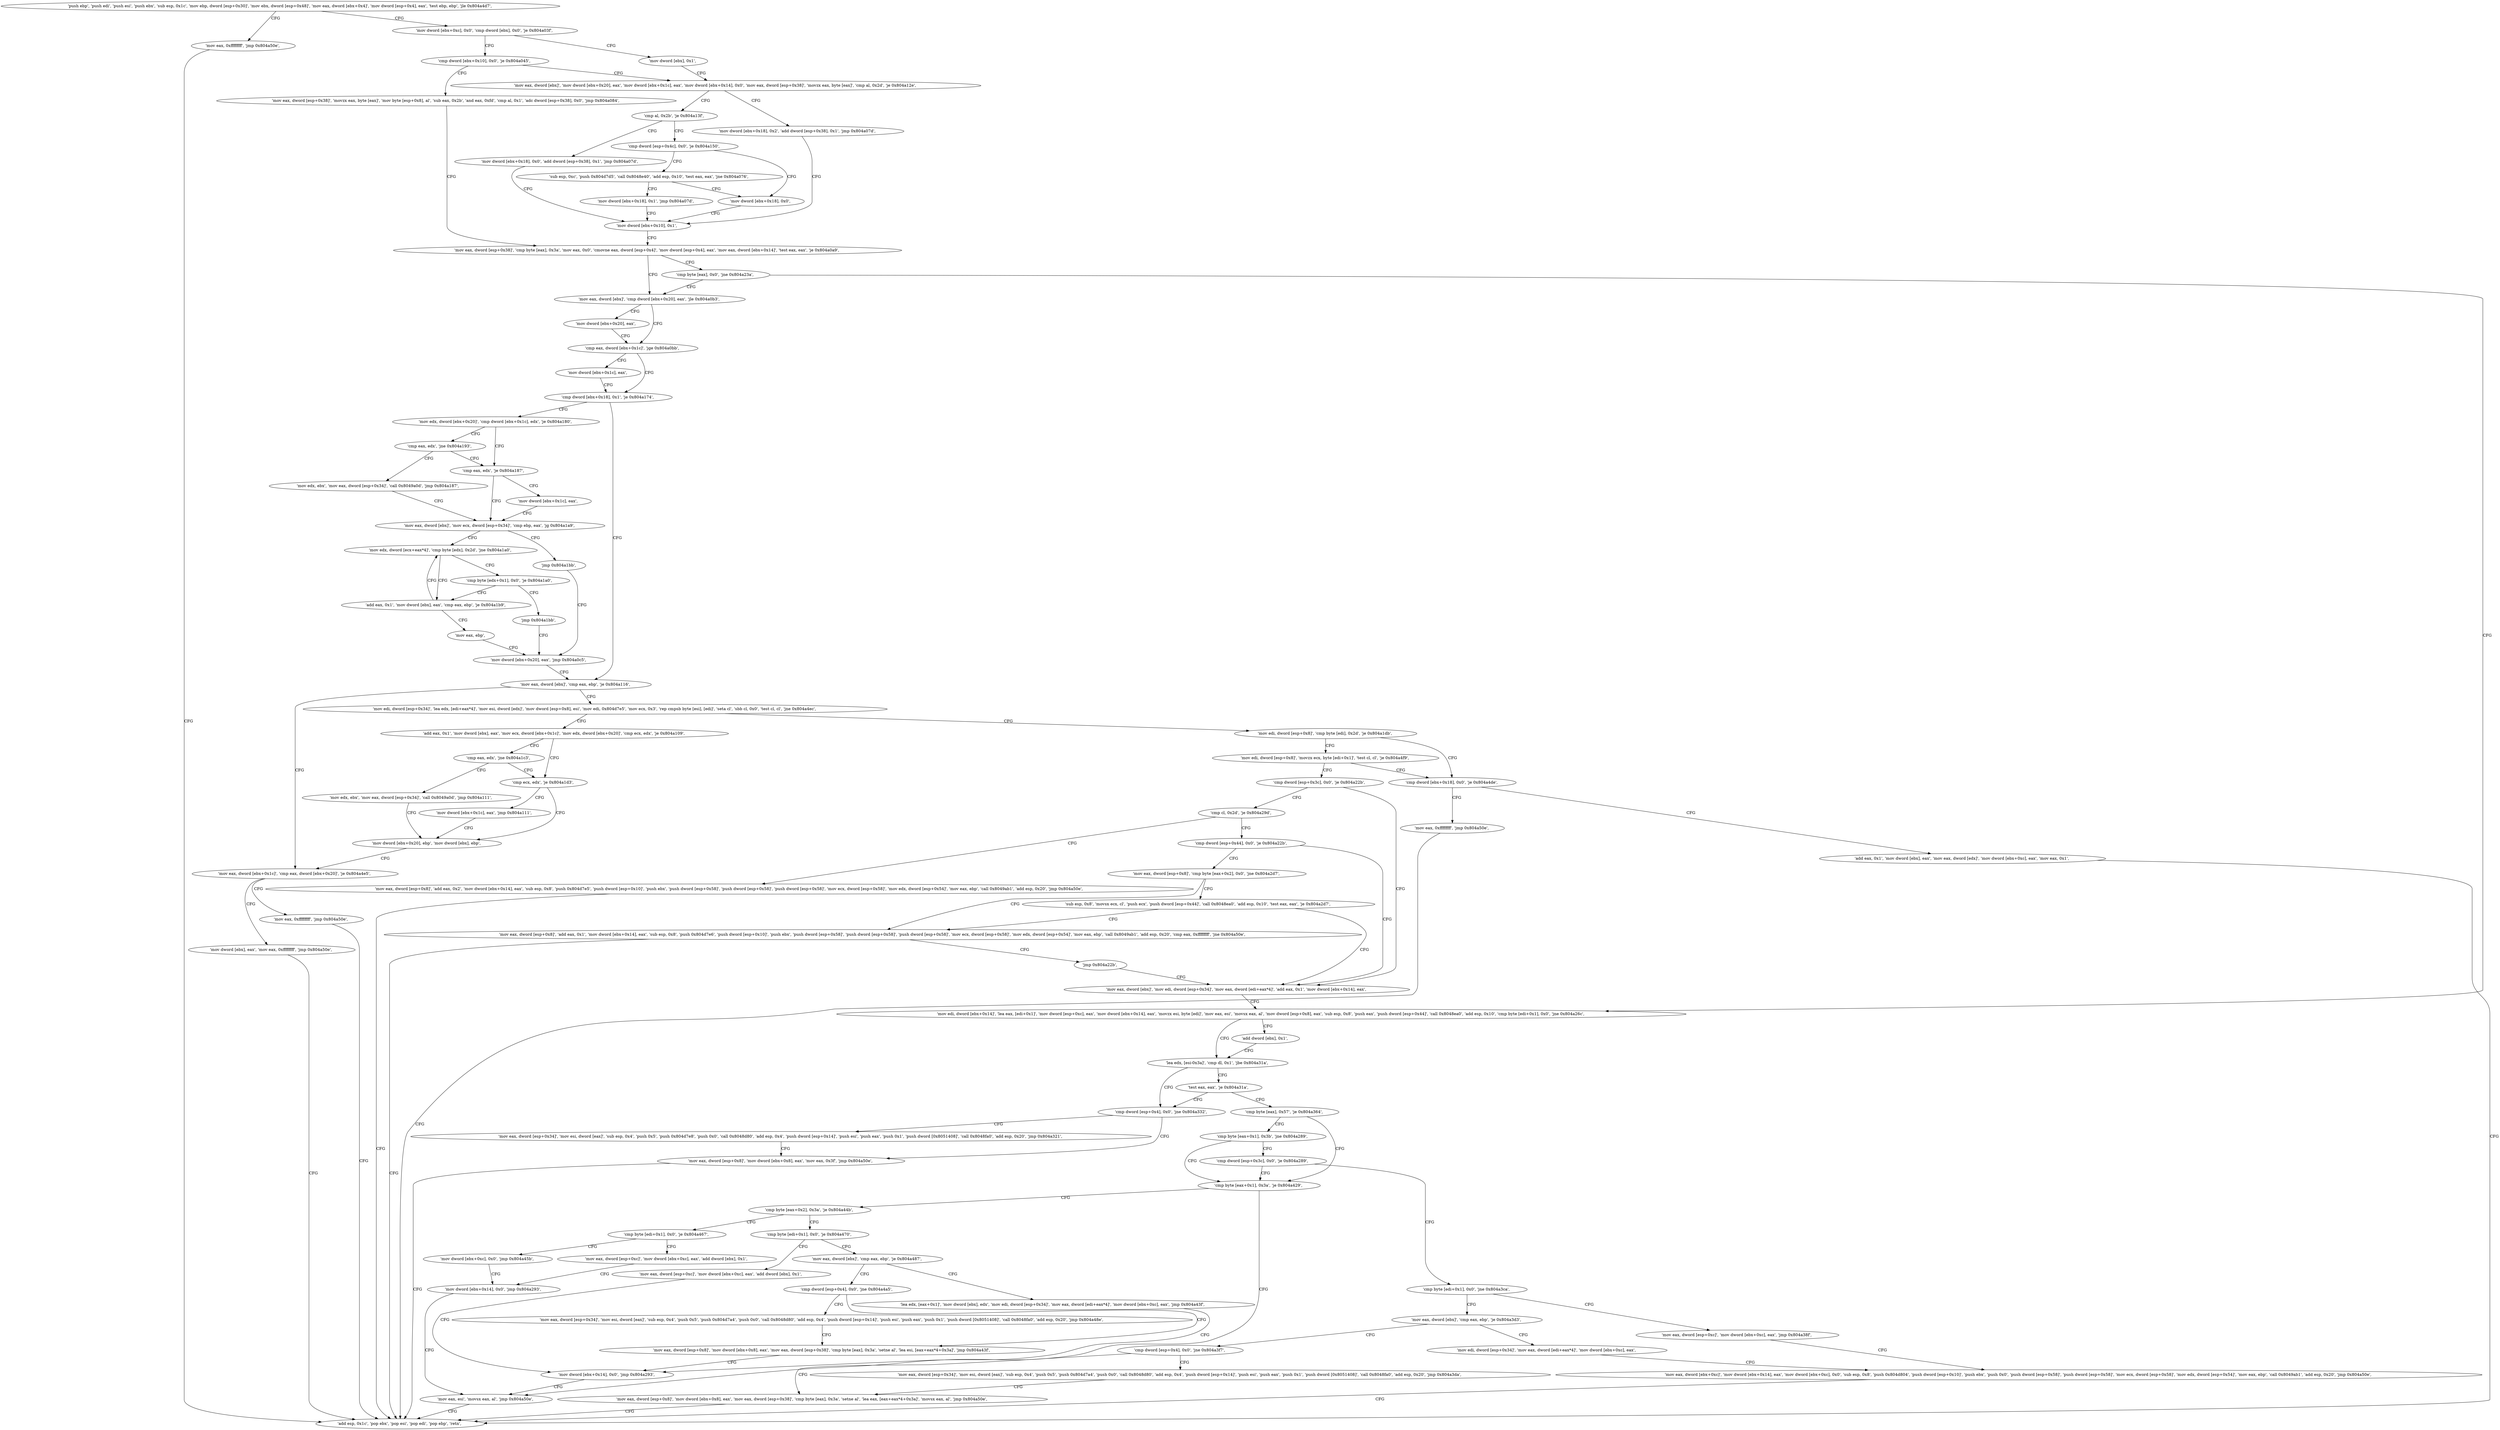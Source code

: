 digraph "func" {
"134520819" [label = "'push ebp', 'push edi', 'push esi', 'push ebx', 'sub esp, 0x1c', 'mov ebp, dword [esp+0x30]', 'mov ebx, dword [esp+0x48]', 'mov eax, dword [ebx+0x4]', 'mov dword [esp+0x4], eax', 'test ebp, ebp', 'jle 0x804a4d7', " ]
"134522071" [label = "'mov eax, 0xffffffff', 'jmp 0x804a50e', " ]
"134520849" [label = "'mov dword [ebx+0xc], 0x0', 'cmp dword [ebx], 0x0', 'je 0x804a03f', " ]
"134522126" [label = "'add esp, 0x1c', 'pop ebx', 'pop esi', 'pop edi', 'pop ebp', 'retn', " ]
"134520895" [label = "'mov dword [ebx], 0x1', " ]
"134520861" [label = "'cmp dword [ebx+0x10], 0x0', 'je 0x804a045', " ]
"134520901" [label = "'mov eax, dword [ebx]', 'mov dword [ebx+0x20], eax', 'mov dword [ebx+0x1c], eax', 'mov dword [ebx+0x14], 0x0', 'mov eax, dword [esp+0x38]', 'movzx eax, byte [eax]', 'cmp al, 0x2d', 'je 0x804a12e', " ]
"134520867" [label = "'mov eax, dword [esp+0x38]', 'movzx eax, byte [eax]', 'mov byte [esp+0x8], al', 'sub eax, 0x2b', 'and eax, 0xfd', 'cmp al, 0x1', 'adc dword [esp+0x38], 0x0', 'jmp 0x804a084', " ]
"134521134" [label = "'mov dword [ebx+0x18], 0x2', 'add dword [esp+0x38], 0x1', 'jmp 0x804a07d', " ]
"134520957" [label = "'mov dword [ebx+0x10], 0x1', " ]
"134520931" [label = "'cmp al, 0x2b', 'je 0x804a13f', " ]
"134521151" [label = "'mov dword [ebx+0x18], 0x0', 'add dword [esp+0x38], 0x1', 'jmp 0x804a07d', " ]
"134520939" [label = "'cmp dword [esp+0x4c], 0x0', 'je 0x804a150', " ]
"134520964" [label = "'mov eax, dword [esp+0x38]', 'cmp byte [eax], 0x3a', 'mov eax, 0x0', 'cmovne eax, dword [esp+0x4]', 'mov dword [esp+0x4], eax', 'mov eax, dword [ebx+0x14]', 'test eax, eax', 'je 0x804a0a9', " ]
"134521168" [label = "'sub esp, 0xc', 'push 0x804d7d5', 'call 0x8048e40', 'add esp, 0x10', 'test eax, eax', 'jne 0x804a076', " ]
"134520950" [label = "'mov dword [ebx+0x18], 0x0', " ]
"134521001" [label = "'mov eax, dword [ebx]', 'cmp dword [ebx+0x20], eax', 'jle 0x804a0b3', " ]
"134520992" [label = "'cmp byte [eax], 0x0', 'jne 0x804a23a', " ]
"134521011" [label = "'cmp eax, dword [ebx+0x1c]', 'jge 0x804a0bb', " ]
"134521008" [label = "'mov dword [ebx+0x20], eax', " ]
"134521402" [label = "'mov edi, dword [ebx+0x14]', 'lea eax, [edi+0x1]', 'mov dword [esp+0xc], eax', 'mov dword [ebx+0x14], eax', 'movzx esi, byte [edi]', 'mov eax, esi', 'movsx eax, al', 'mov dword [esp+0x8], eax', 'sub esp, 0x8', 'push eax', 'push dword [esp+0x44]', 'call 0x8048ea0', 'add esp, 0x10', 'cmp byte [edi+0x1], 0x0', 'jne 0x804a26c', " ]
"134521192" [label = "'mov dword [ebx+0x18], 0x1', 'jmp 0x804a07d', " ]
"134521019" [label = "'cmp dword [ebx+0x18], 0x1', 'je 0x804a174', " ]
"134521016" [label = "'mov dword [ebx+0x1c], eax', " ]
"134521452" [label = "'lea edx, [esi-0x3a]', 'cmp dl, 0x1', 'jbe 0x804a31a', " ]
"134521449" [label = "'add dword [ebx], 0x1', " ]
"134521204" [label = "'mov edx, dword [ebx+0x20]', 'cmp dword [ebx+0x1c], edx', 'je 0x804a180', " ]
"134521029" [label = "'mov eax, dword [ebx]', 'cmp eax, ebp', 'je 0x804a116', " ]
"134521626" [label = "'cmp dword [esp+0x4], 0x0', 'jne 0x804a332', " ]
"134521464" [label = "'test eax, eax', 'je 0x804a31a', " ]
"134521216" [label = "'cmp eax, edx', 'je 0x804a187', " ]
"134521212" [label = "'cmp eax, edx', 'jne 0x804a193', " ]
"134521110" [label = "'mov eax, dword [ebx+0x1c]', 'cmp eax, dword [ebx+0x20]', 'je 0x804a4e5', " ]
"134521035" [label = "'mov edi, dword [esp+0x34]', 'lea edx, [edi+eax*4]', 'mov esi, dword [edx]', 'mov dword [esp+0x8], esi', 'mov edi, 0x804d7e5', 'mov ecx, 0x3', 'rep cmpsb byte [esi], [edi]', 'seta cl', 'sbb cl, 0x0', 'test cl, cl', 'jne 0x804a4ec', " ]
"134521650" [label = "'mov eax, dword [esp+0x34]', 'mov esi, dword [eax]', 'sub esp, 0x4', 'push 0x5', 'push 0x804d7e8', 'push 0x0', 'call 0x8048d80', 'add esp, 0x4', 'push dword [esp+0x14]', 'push esi', 'push eax', 'push 0x1', 'push dword [0x8051408]', 'call 0x8048fa0', 'add esp, 0x20', 'jmp 0x804a321', " ]
"134521633" [label = "'mov eax, dword [esp+0x8]', 'mov dword [ebx+0x8], eax', 'mov eax, 0x3f', 'jmp 0x804a50e', " ]
"134521472" [label = "'cmp byte [eax], 0x57', 'je 0x804a364', " ]
"134521223" [label = "'mov eax, dword [ebx]', 'mov ecx, dword [esp+0x34]', 'cmp ebp, eax', 'jg 0x804a1a9', " ]
"134521220" [label = "'mov dword [ebx+0x1c], eax', " ]
"134521235" [label = "'mov edx, ebx', 'mov eax, dword [esp+0x34]', 'call 0x8049a0d', 'jmp 0x804a187', " ]
"134522085" [label = "'mov eax, 0xffffffff', 'jmp 0x804a50e', " ]
"134521122" [label = "'mov dword [ebx], eax', 'mov eax, 0xffffffff', 'jmp 0x804a50e', " ]
"134522092" [label = "'mov edi, dword [esp+0x8]', 'cmp byte [edi], 0x2d', 'je 0x804a1db', " ]
"134521074" [label = "'add eax, 0x1', 'mov dword [ebx], eax', 'mov ecx, dword [ebx+0x1c]', 'mov edx, dword [ebx+0x20]', 'cmp ecx, edx', 'je 0x804a109', " ]
"134521700" [label = "'cmp byte [eax+0x1], 0x3b', 'jne 0x804a289', " ]
"134521481" [label = "'cmp byte [eax+0x1], 0x3a', 'je 0x804a429', " ]
"134521257" [label = "'mov edx, dword [ecx+eax*4]', 'cmp byte [edx], 0x2d', 'jne 0x804a1a0', " ]
"134521233" [label = "'jmp 0x804a1bb', " ]
"134521307" [label = "'mov edi, dword [esp+0x8]', 'movzx ecx, byte [edi+0x1]', 'test cl, cl', 'je 0x804a4f9', " ]
"134522105" [label = "'cmp dword [ebx+0x18], 0x0', 'je 0x804a4de', " ]
"134521097" [label = "'cmp ecx, edx', 'je 0x804a1d3', " ]
"134521089" [label = "'cmp eax, edx', 'jne 0x804a1c3', " ]
"134521710" [label = "'cmp dword [esp+0x3c], 0x0', 'je 0x804a289', " ]
"134521897" [label = "'cmp byte [eax+0x2], 0x3a', 'je 0x804a44b', " ]
"134521491" [label = "'mov eax, esi', 'movsx eax, al', 'jmp 0x804a50e', " ]
"134521248" [label = "'add eax, 0x1', 'mov dword [ebx], eax', 'cmp eax, ebp', 'je 0x804a1b9', " ]
"134521265" [label = "'cmp byte [edx+0x1], 0x0', 'je 0x804a1a0', " ]
"134521275" [label = "'mov dword [ebx+0x20], eax', 'jmp 0x804a0c5', " ]
"134521323" [label = "'cmp dword [esp+0x3c], 0x0', 'je 0x804a22b', " ]
"134522078" [label = "'mov eax, 0xffffffff', 'jmp 0x804a50e', " ]
"134522111" [label = "'add eax, 0x1', 'mov dword [ebx], eax', 'mov eax, dword [edx]', 'mov dword [ebx+0xc], eax', 'mov eax, 0x1', " ]
"134521299" [label = "'mov dword [ebx+0x1c], eax', 'jmp 0x804a111', " ]
"134521105" [label = "'mov dword [ebx+0x20], ebp', 'mov dword [ebx], ebp', " ]
"134521283" [label = "'mov edx, ebx', 'mov eax, dword [esp+0x34]', 'call 0x8049a0d', 'jmp 0x804a111', " ]
"134521721" [label = "'cmp byte [edi+0x1], 0x0', 'jne 0x804a3ca', " ]
"134521931" [label = "'cmp byte [edi+0x1], 0x0', 'je 0x804a467', " ]
"134521903" [label = "'cmp byte [edi+0x1], 0x0', 'je 0x804a470', " ]
"134521273" [label = "'mov eax, ebp', " ]
"134521271" [label = "'jmp 0x804a1bb', " ]
"134521387" [label = "'mov eax, dword [ebx]', 'mov edi, dword [esp+0x34]', 'mov eax, dword [edi+eax*4]', 'add eax, 0x1', 'mov dword [ebx+0x14], eax', " ]
"134521330" [label = "'cmp cl, 0x2d', 'je 0x804a29d', " ]
"134521802" [label = "'mov eax, dword [esp+0xc]', 'mov dword [ebx+0xc], eax', 'jmp 0x804a38f', " ]
"134521727" [label = "'mov eax, dword [ebx]', 'cmp eax, ebp', 'je 0x804a3d3', " ]
"134521959" [label = "'mov dword [ebx+0xc], 0x0', 'jmp 0x804a45b', " ]
"134521937" [label = "'mov eax, dword [esp+0xc]', 'mov dword [ebx+0xc], eax', 'add dword [ebx], 0x1', " ]
"134521968" [label = "'mov eax, dword [ebx]', 'cmp eax, ebp', 'je 0x804a487', " ]
"134521909" [label = "'mov eax, dword [esp+0xc]', 'mov dword [ebx+0xc], eax', 'add dword [ebx], 0x1', " ]
"134521501" [label = "'mov eax, dword [esp+0x8]', 'add eax, 0x2', 'mov dword [ebx+0x14], eax', 'sub esp, 0x8', 'push 0x804d7e5', 'push dword [esp+0x10]', 'push ebx', 'push dword [esp+0x58]', 'push dword [esp+0x58]', 'push dword [esp+0x58]', 'mov ecx, dword [esp+0x58]', 'mov edx, dword [esp+0x54]', 'mov eax, ebp', 'call 0x8049ab1', 'add esp, 0x20', 'jmp 0x804a50e', " ]
"134521339" [label = "'cmp dword [esp+0x44], 0x0', 'je 0x804a22b', " ]
"134521743" [label = "'mov eax, dword [ebx+0xc]', 'mov dword [ebx+0x14], eax', 'mov dword [ebx+0xc], 0x0', 'sub esp, 0x8', 'push 0x804d804', 'push dword [esp+0x10]', 'push ebx', 'push 0x0', 'push dword [esp+0x58]', 'push dword [esp+0x58]', 'mov ecx, dword [esp+0x58]', 'mov edx, dword [esp+0x54]', 'mov eax, ebp', 'call 0x8049ab1', 'add esp, 0x20', 'jmp 0x804a50e', " ]
"134521811" [label = "'cmp dword [esp+0x4], 0x0', 'jne 0x804a3f7', " ]
"134521733" [label = "'mov edi, dword [esp+0x34]', 'mov eax, dword [edi+eax*4]', 'mov dword [ebx+0xc], eax', " ]
"134521947" [label = "'mov dword [ebx+0x14], 0x0', 'jmp 0x804a293', " ]
"134521991" [label = "'cmp dword [esp+0x4], 0x0', 'jne 0x804a4a5', " ]
"134521974" [label = "'lea edx, [eax+0x1]', 'mov dword [ebx], edx', 'mov edi, dword [esp+0x34]', 'mov eax, dword [edi+eax*4]', 'mov dword [ebx+0xc], eax', 'jmp 0x804a43f', " ]
"134521919" [label = "'mov dword [ebx+0x14], 0x0', 'jmp 0x804a293', " ]
"134521346" [label = "'mov eax, dword [esp+0x8]', 'cmp byte [eax+0x2], 0x0', 'jne 0x804a2d7', " ]
"134521847" [label = "'mov eax, dword [esp+0x34]', 'mov esi, dword [eax]', 'sub esp, 0x4', 'push 0x5', 'push 0x804d7a4', 'push 0x0', 'call 0x8048d80', 'add esp, 0x4', 'push dword [esp+0x14]', 'push esi', 'push eax', 'push 0x1', 'push dword [0x8051408]', 'call 0x8048fa0', 'add esp, 0x20', 'jmp 0x804a3da', " ]
"134521818" [label = "'mov eax, dword [esp+0x8]', 'mov dword [ebx+0x8], eax', 'mov eax, dword [esp+0x38]', 'cmp byte [eax], 0x3a', 'setne al', 'lea eax, [eax+eax*4+0x3a]', 'movsx eax, al', 'jmp 0x804a50e', " ]
"134522021" [label = "'mov eax, dword [esp+0x34]', 'mov esi, dword [eax]', 'sub esp, 0x4', 'push 0x5', 'push 0x804d7a4', 'push 0x0', 'call 0x8048d80', 'add esp, 0x4', 'push dword [esp+0x14]', 'push esi', 'push eax', 'push 0x1', 'push dword [0x8051408]', 'call 0x8048fa0', 'add esp, 0x20', 'jmp 0x804a48e', " ]
"134521998" [label = "'mov eax, dword [esp+0x8]', 'mov dword [ebx+0x8], eax', 'mov eax, dword [esp+0x38]', 'cmp byte [eax], 0x3a', 'setne al', 'lea esi, [eax+eax*4+0x3a]', 'jmp 0x804a43f', " ]
"134521559" [label = "'mov eax, dword [esp+0x8]', 'add eax, 0x1', 'mov dword [ebx+0x14], eax', 'sub esp, 0x8', 'push 0x804d7e6', 'push dword [esp+0x10]', 'push ebx', 'push dword [esp+0x58]', 'push dword [esp+0x58]', 'push dword [esp+0x58]', 'mov ecx, dword [esp+0x58]', 'mov edx, dword [esp+0x54]', 'mov eax, ebp', 'call 0x8049ab1', 'add esp, 0x20', 'cmp eax, 0xffffffff', 'jne 0x804a50e', " ]
"134521360" [label = "'sub esp, 0x8', 'movsx ecx, cl', 'push ecx', 'push dword [esp+0x44]', 'call 0x8048ea0', 'add esp, 0x10', 'test eax, eax', 'je 0x804a2d7', " ]
"134521621" [label = "'jmp 0x804a22b', " ]
"134520819" -> "134522071" [ label = "CFG" ]
"134520819" -> "134520849" [ label = "CFG" ]
"134522071" -> "134522126" [ label = "CFG" ]
"134520849" -> "134520895" [ label = "CFG" ]
"134520849" -> "134520861" [ label = "CFG" ]
"134520895" -> "134520901" [ label = "CFG" ]
"134520861" -> "134520901" [ label = "CFG" ]
"134520861" -> "134520867" [ label = "CFG" ]
"134520901" -> "134521134" [ label = "CFG" ]
"134520901" -> "134520931" [ label = "CFG" ]
"134520867" -> "134520964" [ label = "CFG" ]
"134521134" -> "134520957" [ label = "CFG" ]
"134520957" -> "134520964" [ label = "CFG" ]
"134520931" -> "134521151" [ label = "CFG" ]
"134520931" -> "134520939" [ label = "CFG" ]
"134521151" -> "134520957" [ label = "CFG" ]
"134520939" -> "134521168" [ label = "CFG" ]
"134520939" -> "134520950" [ label = "CFG" ]
"134520964" -> "134521001" [ label = "CFG" ]
"134520964" -> "134520992" [ label = "CFG" ]
"134521168" -> "134520950" [ label = "CFG" ]
"134521168" -> "134521192" [ label = "CFG" ]
"134520950" -> "134520957" [ label = "CFG" ]
"134521001" -> "134521011" [ label = "CFG" ]
"134521001" -> "134521008" [ label = "CFG" ]
"134520992" -> "134521402" [ label = "CFG" ]
"134520992" -> "134521001" [ label = "CFG" ]
"134521011" -> "134521019" [ label = "CFG" ]
"134521011" -> "134521016" [ label = "CFG" ]
"134521008" -> "134521011" [ label = "CFG" ]
"134521402" -> "134521452" [ label = "CFG" ]
"134521402" -> "134521449" [ label = "CFG" ]
"134521192" -> "134520957" [ label = "CFG" ]
"134521019" -> "134521204" [ label = "CFG" ]
"134521019" -> "134521029" [ label = "CFG" ]
"134521016" -> "134521019" [ label = "CFG" ]
"134521452" -> "134521626" [ label = "CFG" ]
"134521452" -> "134521464" [ label = "CFG" ]
"134521449" -> "134521452" [ label = "CFG" ]
"134521204" -> "134521216" [ label = "CFG" ]
"134521204" -> "134521212" [ label = "CFG" ]
"134521029" -> "134521110" [ label = "CFG" ]
"134521029" -> "134521035" [ label = "CFG" ]
"134521626" -> "134521650" [ label = "CFG" ]
"134521626" -> "134521633" [ label = "CFG" ]
"134521464" -> "134521626" [ label = "CFG" ]
"134521464" -> "134521472" [ label = "CFG" ]
"134521216" -> "134521223" [ label = "CFG" ]
"134521216" -> "134521220" [ label = "CFG" ]
"134521212" -> "134521235" [ label = "CFG" ]
"134521212" -> "134521216" [ label = "CFG" ]
"134521110" -> "134522085" [ label = "CFG" ]
"134521110" -> "134521122" [ label = "CFG" ]
"134521035" -> "134522092" [ label = "CFG" ]
"134521035" -> "134521074" [ label = "CFG" ]
"134521650" -> "134521633" [ label = "CFG" ]
"134521633" -> "134522126" [ label = "CFG" ]
"134521472" -> "134521700" [ label = "CFG" ]
"134521472" -> "134521481" [ label = "CFG" ]
"134521223" -> "134521257" [ label = "CFG" ]
"134521223" -> "134521233" [ label = "CFG" ]
"134521220" -> "134521223" [ label = "CFG" ]
"134521235" -> "134521223" [ label = "CFG" ]
"134522085" -> "134522126" [ label = "CFG" ]
"134521122" -> "134522126" [ label = "CFG" ]
"134522092" -> "134521307" [ label = "CFG" ]
"134522092" -> "134522105" [ label = "CFG" ]
"134521074" -> "134521097" [ label = "CFG" ]
"134521074" -> "134521089" [ label = "CFG" ]
"134521700" -> "134521481" [ label = "CFG" ]
"134521700" -> "134521710" [ label = "CFG" ]
"134521481" -> "134521897" [ label = "CFG" ]
"134521481" -> "134521491" [ label = "CFG" ]
"134521257" -> "134521248" [ label = "CFG" ]
"134521257" -> "134521265" [ label = "CFG" ]
"134521233" -> "134521275" [ label = "CFG" ]
"134521307" -> "134522105" [ label = "CFG" ]
"134521307" -> "134521323" [ label = "CFG" ]
"134522105" -> "134522078" [ label = "CFG" ]
"134522105" -> "134522111" [ label = "CFG" ]
"134521097" -> "134521299" [ label = "CFG" ]
"134521097" -> "134521105" [ label = "CFG" ]
"134521089" -> "134521283" [ label = "CFG" ]
"134521089" -> "134521097" [ label = "CFG" ]
"134521710" -> "134521481" [ label = "CFG" ]
"134521710" -> "134521721" [ label = "CFG" ]
"134521897" -> "134521931" [ label = "CFG" ]
"134521897" -> "134521903" [ label = "CFG" ]
"134521491" -> "134522126" [ label = "CFG" ]
"134521248" -> "134521273" [ label = "CFG" ]
"134521248" -> "134521257" [ label = "CFG" ]
"134521265" -> "134521248" [ label = "CFG" ]
"134521265" -> "134521271" [ label = "CFG" ]
"134521275" -> "134521029" [ label = "CFG" ]
"134521323" -> "134521387" [ label = "CFG" ]
"134521323" -> "134521330" [ label = "CFG" ]
"134522078" -> "134522126" [ label = "CFG" ]
"134522111" -> "134522126" [ label = "CFG" ]
"134521299" -> "134521105" [ label = "CFG" ]
"134521105" -> "134521110" [ label = "CFG" ]
"134521283" -> "134521105" [ label = "CFG" ]
"134521721" -> "134521802" [ label = "CFG" ]
"134521721" -> "134521727" [ label = "CFG" ]
"134521931" -> "134521959" [ label = "CFG" ]
"134521931" -> "134521937" [ label = "CFG" ]
"134521903" -> "134521968" [ label = "CFG" ]
"134521903" -> "134521909" [ label = "CFG" ]
"134521273" -> "134521275" [ label = "CFG" ]
"134521271" -> "134521275" [ label = "CFG" ]
"134521387" -> "134521402" [ label = "CFG" ]
"134521330" -> "134521501" [ label = "CFG" ]
"134521330" -> "134521339" [ label = "CFG" ]
"134521802" -> "134521743" [ label = "CFG" ]
"134521727" -> "134521811" [ label = "CFG" ]
"134521727" -> "134521733" [ label = "CFG" ]
"134521959" -> "134521947" [ label = "CFG" ]
"134521937" -> "134521947" [ label = "CFG" ]
"134521968" -> "134521991" [ label = "CFG" ]
"134521968" -> "134521974" [ label = "CFG" ]
"134521909" -> "134521919" [ label = "CFG" ]
"134521501" -> "134522126" [ label = "CFG" ]
"134521339" -> "134521387" [ label = "CFG" ]
"134521339" -> "134521346" [ label = "CFG" ]
"134521743" -> "134522126" [ label = "CFG" ]
"134521811" -> "134521847" [ label = "CFG" ]
"134521811" -> "134521818" [ label = "CFG" ]
"134521733" -> "134521743" [ label = "CFG" ]
"134521947" -> "134521491" [ label = "CFG" ]
"134521991" -> "134522021" [ label = "CFG" ]
"134521991" -> "134521998" [ label = "CFG" ]
"134521974" -> "134521919" [ label = "CFG" ]
"134521919" -> "134521491" [ label = "CFG" ]
"134521346" -> "134521559" [ label = "CFG" ]
"134521346" -> "134521360" [ label = "CFG" ]
"134521847" -> "134521818" [ label = "CFG" ]
"134521818" -> "134522126" [ label = "CFG" ]
"134522021" -> "134521998" [ label = "CFG" ]
"134521998" -> "134521919" [ label = "CFG" ]
"134521559" -> "134522126" [ label = "CFG" ]
"134521559" -> "134521621" [ label = "CFG" ]
"134521360" -> "134521559" [ label = "CFG" ]
"134521360" -> "134521387" [ label = "CFG" ]
"134521621" -> "134521387" [ label = "CFG" ]
}
